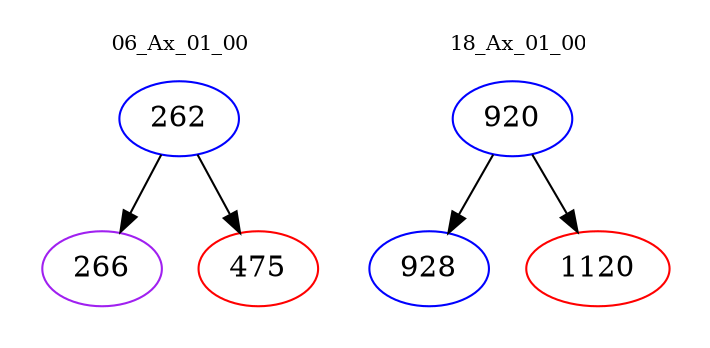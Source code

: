 digraph{
subgraph cluster_0 {
color = white
label = "06_Ax_01_00";
fontsize=10;
T0_262 [label="262", color="blue"]
T0_262 -> T0_266 [color="black"]
T0_266 [label="266", color="purple"]
T0_262 -> T0_475 [color="black"]
T0_475 [label="475", color="red"]
}
subgraph cluster_1 {
color = white
label = "18_Ax_01_00";
fontsize=10;
T1_920 [label="920", color="blue"]
T1_920 -> T1_928 [color="black"]
T1_928 [label="928", color="blue"]
T1_920 -> T1_1120 [color="black"]
T1_1120 [label="1120", color="red"]
}
}
